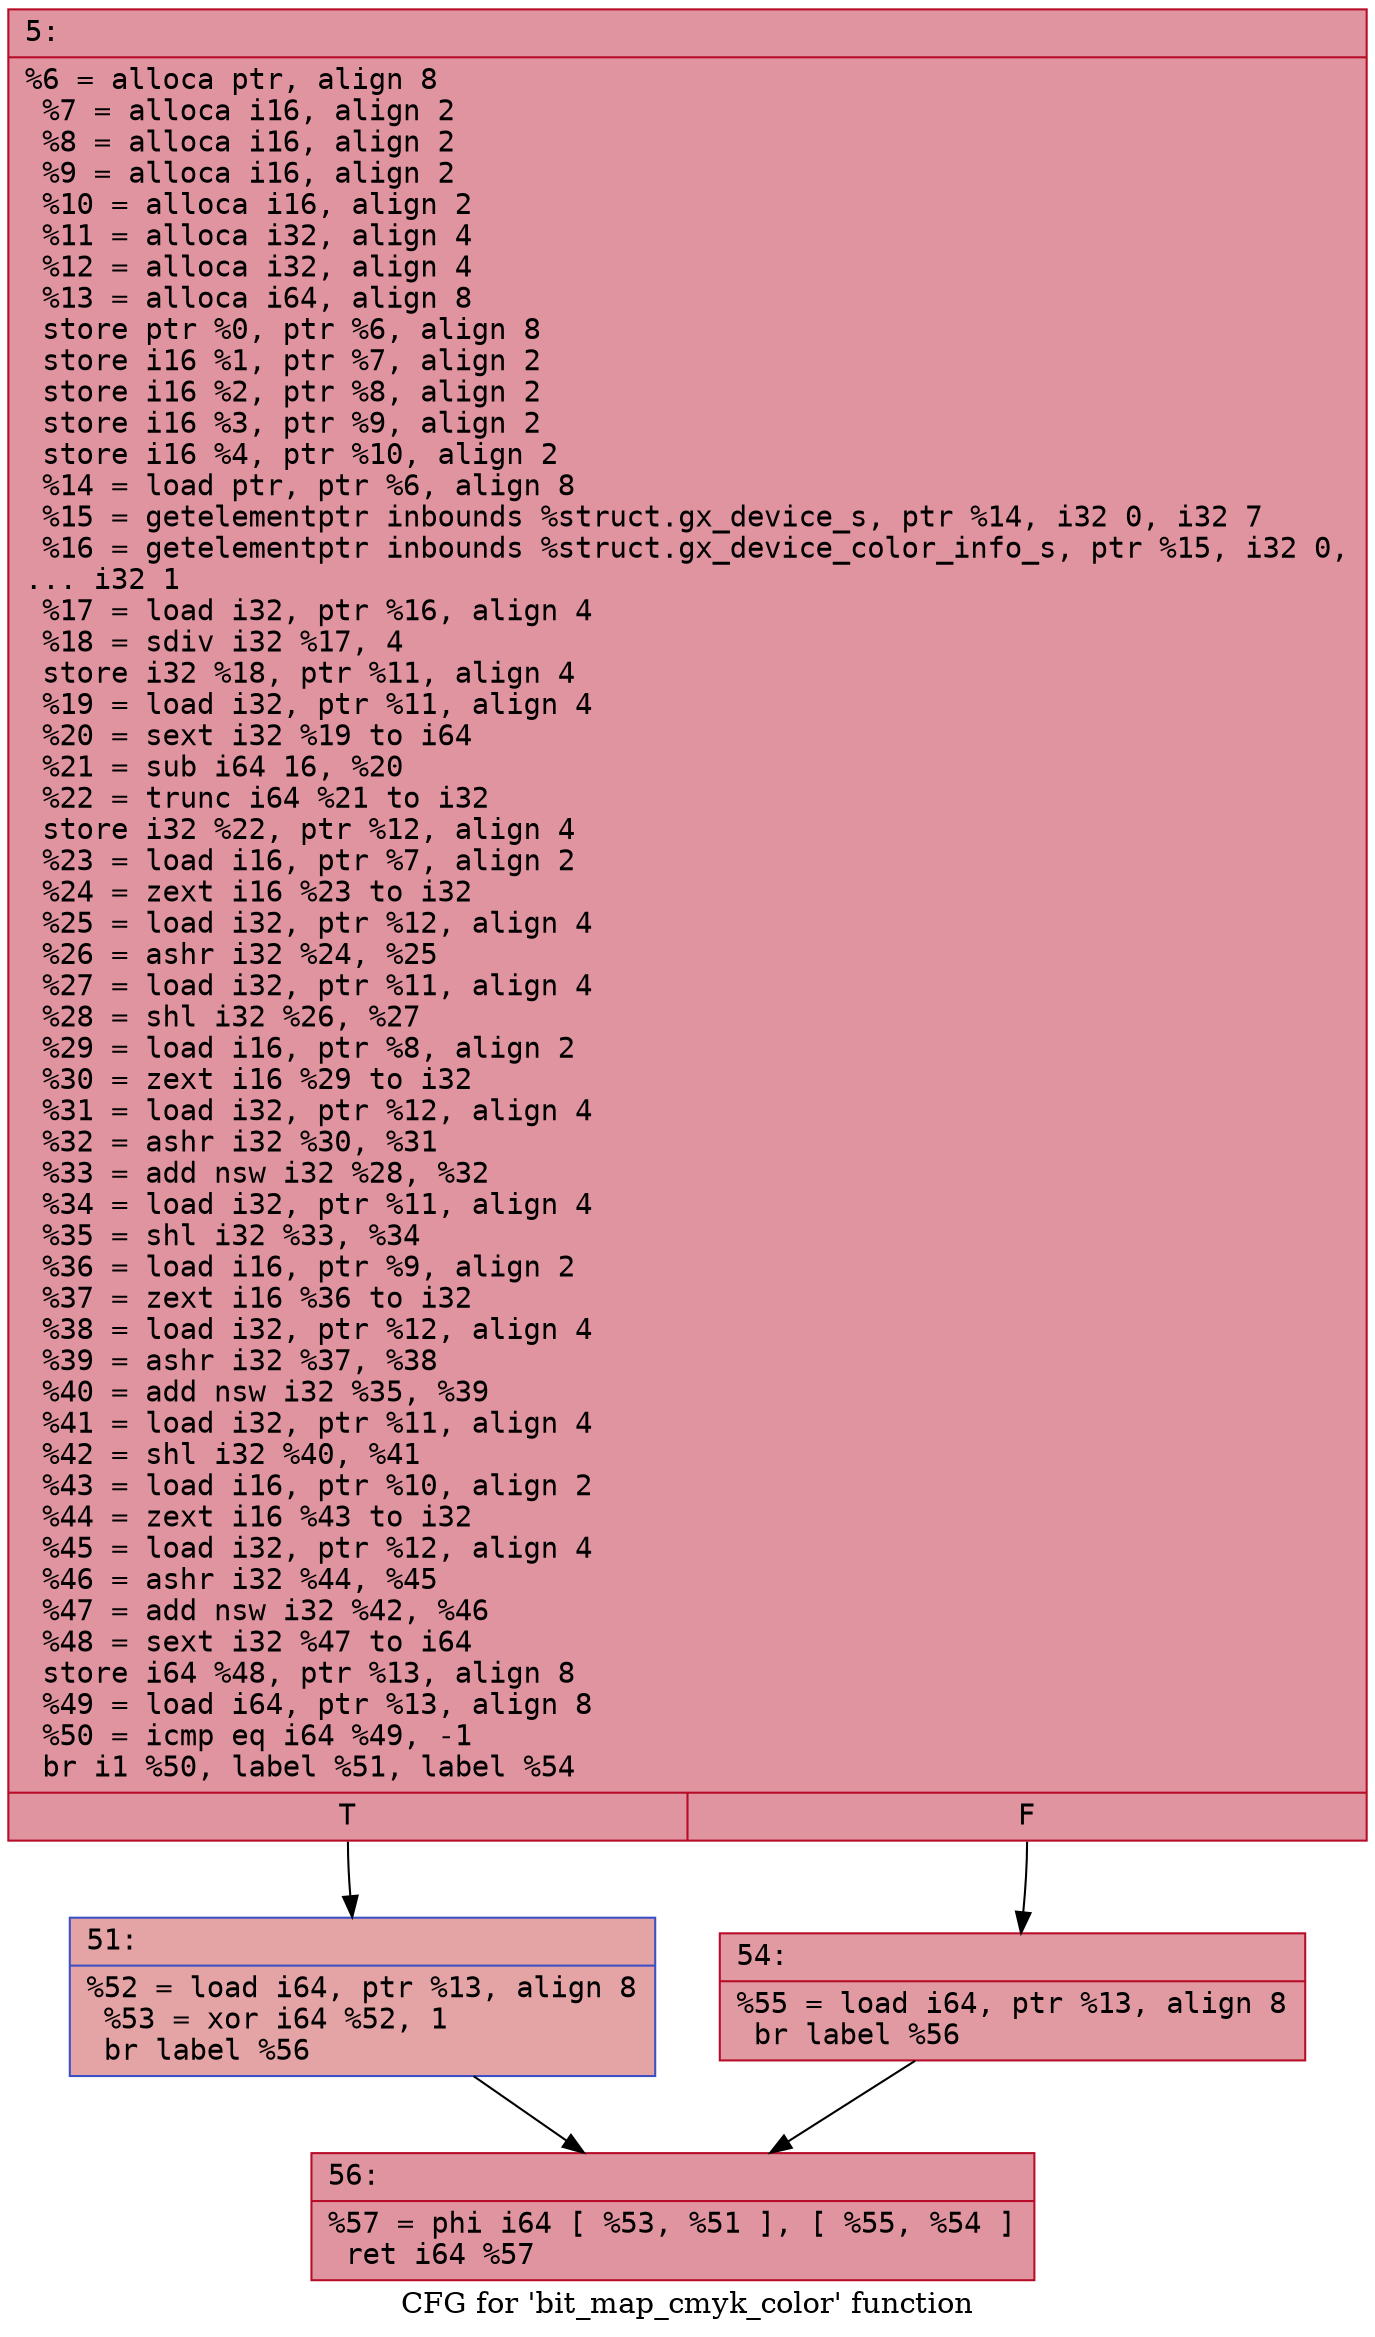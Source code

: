 digraph "CFG for 'bit_map_cmyk_color' function" {
	label="CFG for 'bit_map_cmyk_color' function";

	Node0x600001edf250 [shape=record,color="#b70d28ff", style=filled, fillcolor="#b70d2870" fontname="Courier",label="{5:\l|  %6 = alloca ptr, align 8\l  %7 = alloca i16, align 2\l  %8 = alloca i16, align 2\l  %9 = alloca i16, align 2\l  %10 = alloca i16, align 2\l  %11 = alloca i32, align 4\l  %12 = alloca i32, align 4\l  %13 = alloca i64, align 8\l  store ptr %0, ptr %6, align 8\l  store i16 %1, ptr %7, align 2\l  store i16 %2, ptr %8, align 2\l  store i16 %3, ptr %9, align 2\l  store i16 %4, ptr %10, align 2\l  %14 = load ptr, ptr %6, align 8\l  %15 = getelementptr inbounds %struct.gx_device_s, ptr %14, i32 0, i32 7\l  %16 = getelementptr inbounds %struct.gx_device_color_info_s, ptr %15, i32 0,\l... i32 1\l  %17 = load i32, ptr %16, align 4\l  %18 = sdiv i32 %17, 4\l  store i32 %18, ptr %11, align 4\l  %19 = load i32, ptr %11, align 4\l  %20 = sext i32 %19 to i64\l  %21 = sub i64 16, %20\l  %22 = trunc i64 %21 to i32\l  store i32 %22, ptr %12, align 4\l  %23 = load i16, ptr %7, align 2\l  %24 = zext i16 %23 to i32\l  %25 = load i32, ptr %12, align 4\l  %26 = ashr i32 %24, %25\l  %27 = load i32, ptr %11, align 4\l  %28 = shl i32 %26, %27\l  %29 = load i16, ptr %8, align 2\l  %30 = zext i16 %29 to i32\l  %31 = load i32, ptr %12, align 4\l  %32 = ashr i32 %30, %31\l  %33 = add nsw i32 %28, %32\l  %34 = load i32, ptr %11, align 4\l  %35 = shl i32 %33, %34\l  %36 = load i16, ptr %9, align 2\l  %37 = zext i16 %36 to i32\l  %38 = load i32, ptr %12, align 4\l  %39 = ashr i32 %37, %38\l  %40 = add nsw i32 %35, %39\l  %41 = load i32, ptr %11, align 4\l  %42 = shl i32 %40, %41\l  %43 = load i16, ptr %10, align 2\l  %44 = zext i16 %43 to i32\l  %45 = load i32, ptr %12, align 4\l  %46 = ashr i32 %44, %45\l  %47 = add nsw i32 %42, %46\l  %48 = sext i32 %47 to i64\l  store i64 %48, ptr %13, align 8\l  %49 = load i64, ptr %13, align 8\l  %50 = icmp eq i64 %49, -1\l  br i1 %50, label %51, label %54\l|{<s0>T|<s1>F}}"];
	Node0x600001edf250:s0 -> Node0x600001edf2a0[tooltip="5 -> 51\nProbability 37.50%" ];
	Node0x600001edf250:s1 -> Node0x600001edf2f0[tooltip="5 -> 54\nProbability 62.50%" ];
	Node0x600001edf2a0 [shape=record,color="#3d50c3ff", style=filled, fillcolor="#c32e3170" fontname="Courier",label="{51:\l|  %52 = load i64, ptr %13, align 8\l  %53 = xor i64 %52, 1\l  br label %56\l}"];
	Node0x600001edf2a0 -> Node0x600001edf340[tooltip="51 -> 56\nProbability 100.00%" ];
	Node0x600001edf2f0 [shape=record,color="#b70d28ff", style=filled, fillcolor="#bb1b2c70" fontname="Courier",label="{54:\l|  %55 = load i64, ptr %13, align 8\l  br label %56\l}"];
	Node0x600001edf2f0 -> Node0x600001edf340[tooltip="54 -> 56\nProbability 100.00%" ];
	Node0x600001edf340 [shape=record,color="#b70d28ff", style=filled, fillcolor="#b70d2870" fontname="Courier",label="{56:\l|  %57 = phi i64 [ %53, %51 ], [ %55, %54 ]\l  ret i64 %57\l}"];
}
